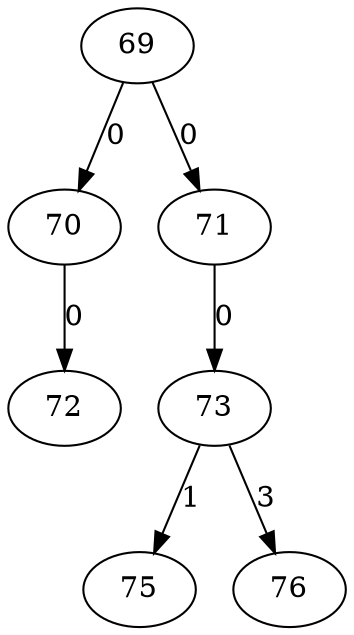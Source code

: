 digraph {
  69 -> 70 ["label" = 0]
  69 -> 71 ["label" = 0]
  70 -> 72 ["label" = 0]
  71 -> 73 ["label" = 0]
  73 -> 75 ["label" = 1]
  73 -> 76 ["label" = 3]
}